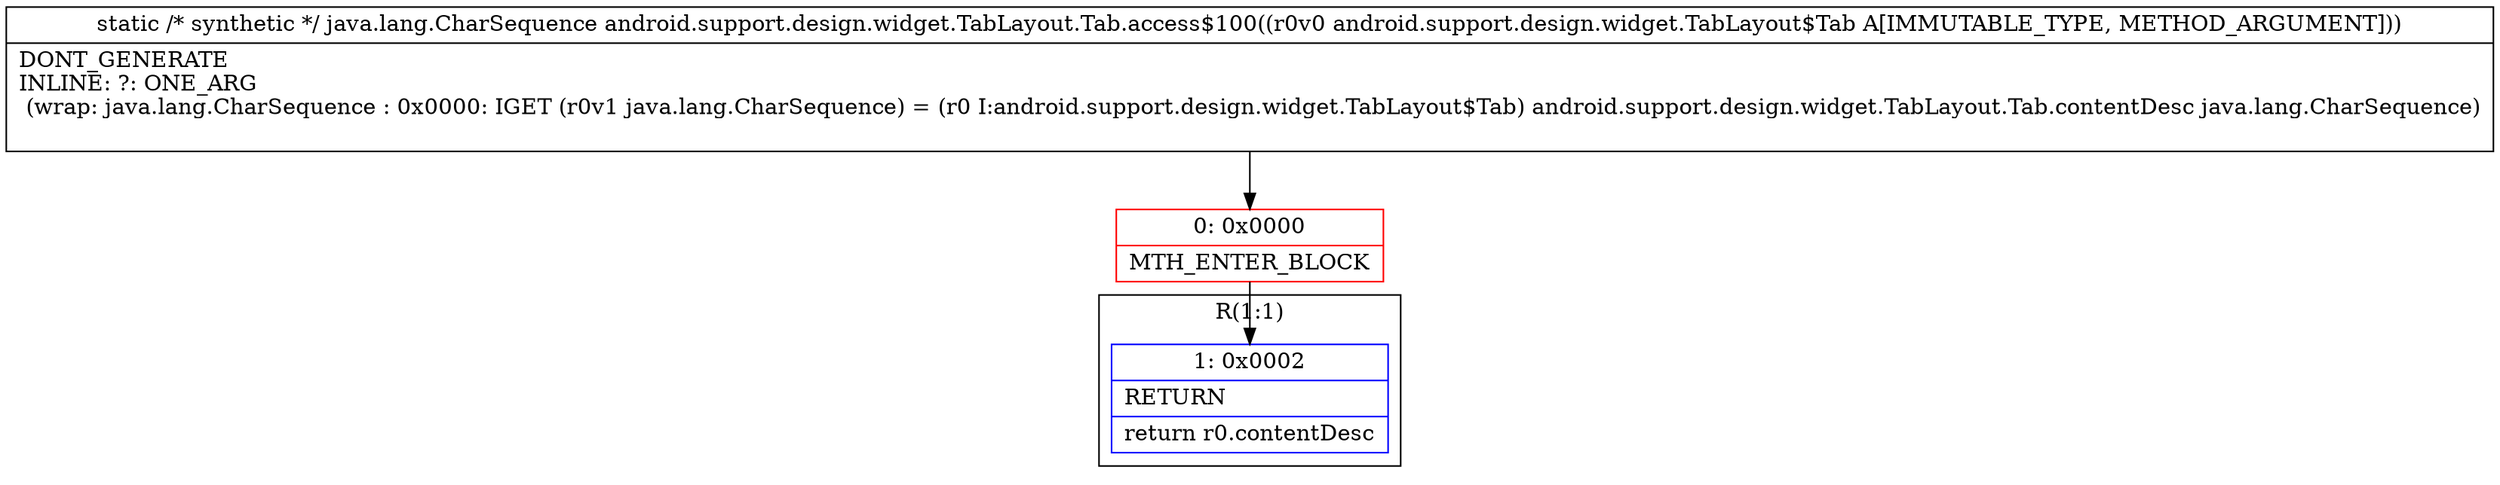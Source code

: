 digraph "CFG forandroid.support.design.widget.TabLayout.Tab.access$100(Landroid\/support\/design\/widget\/TabLayout$Tab;)Ljava\/lang\/CharSequence;" {
subgraph cluster_Region_1117213176 {
label = "R(1:1)";
node [shape=record,color=blue];
Node_1 [shape=record,label="{1\:\ 0x0002|RETURN\l|return r0.contentDesc\l}"];
}
Node_0 [shape=record,color=red,label="{0\:\ 0x0000|MTH_ENTER_BLOCK\l}"];
MethodNode[shape=record,label="{static \/* synthetic *\/ java.lang.CharSequence android.support.design.widget.TabLayout.Tab.access$100((r0v0 android.support.design.widget.TabLayout$Tab A[IMMUTABLE_TYPE, METHOD_ARGUMENT]))  | DONT_GENERATE\lINLINE: ?: ONE_ARG  \l  (wrap: java.lang.CharSequence : 0x0000: IGET  (r0v1 java.lang.CharSequence) = (r0 I:android.support.design.widget.TabLayout$Tab) android.support.design.widget.TabLayout.Tab.contentDesc java.lang.CharSequence)\l\l}"];
MethodNode -> Node_0;
Node_0 -> Node_1;
}

